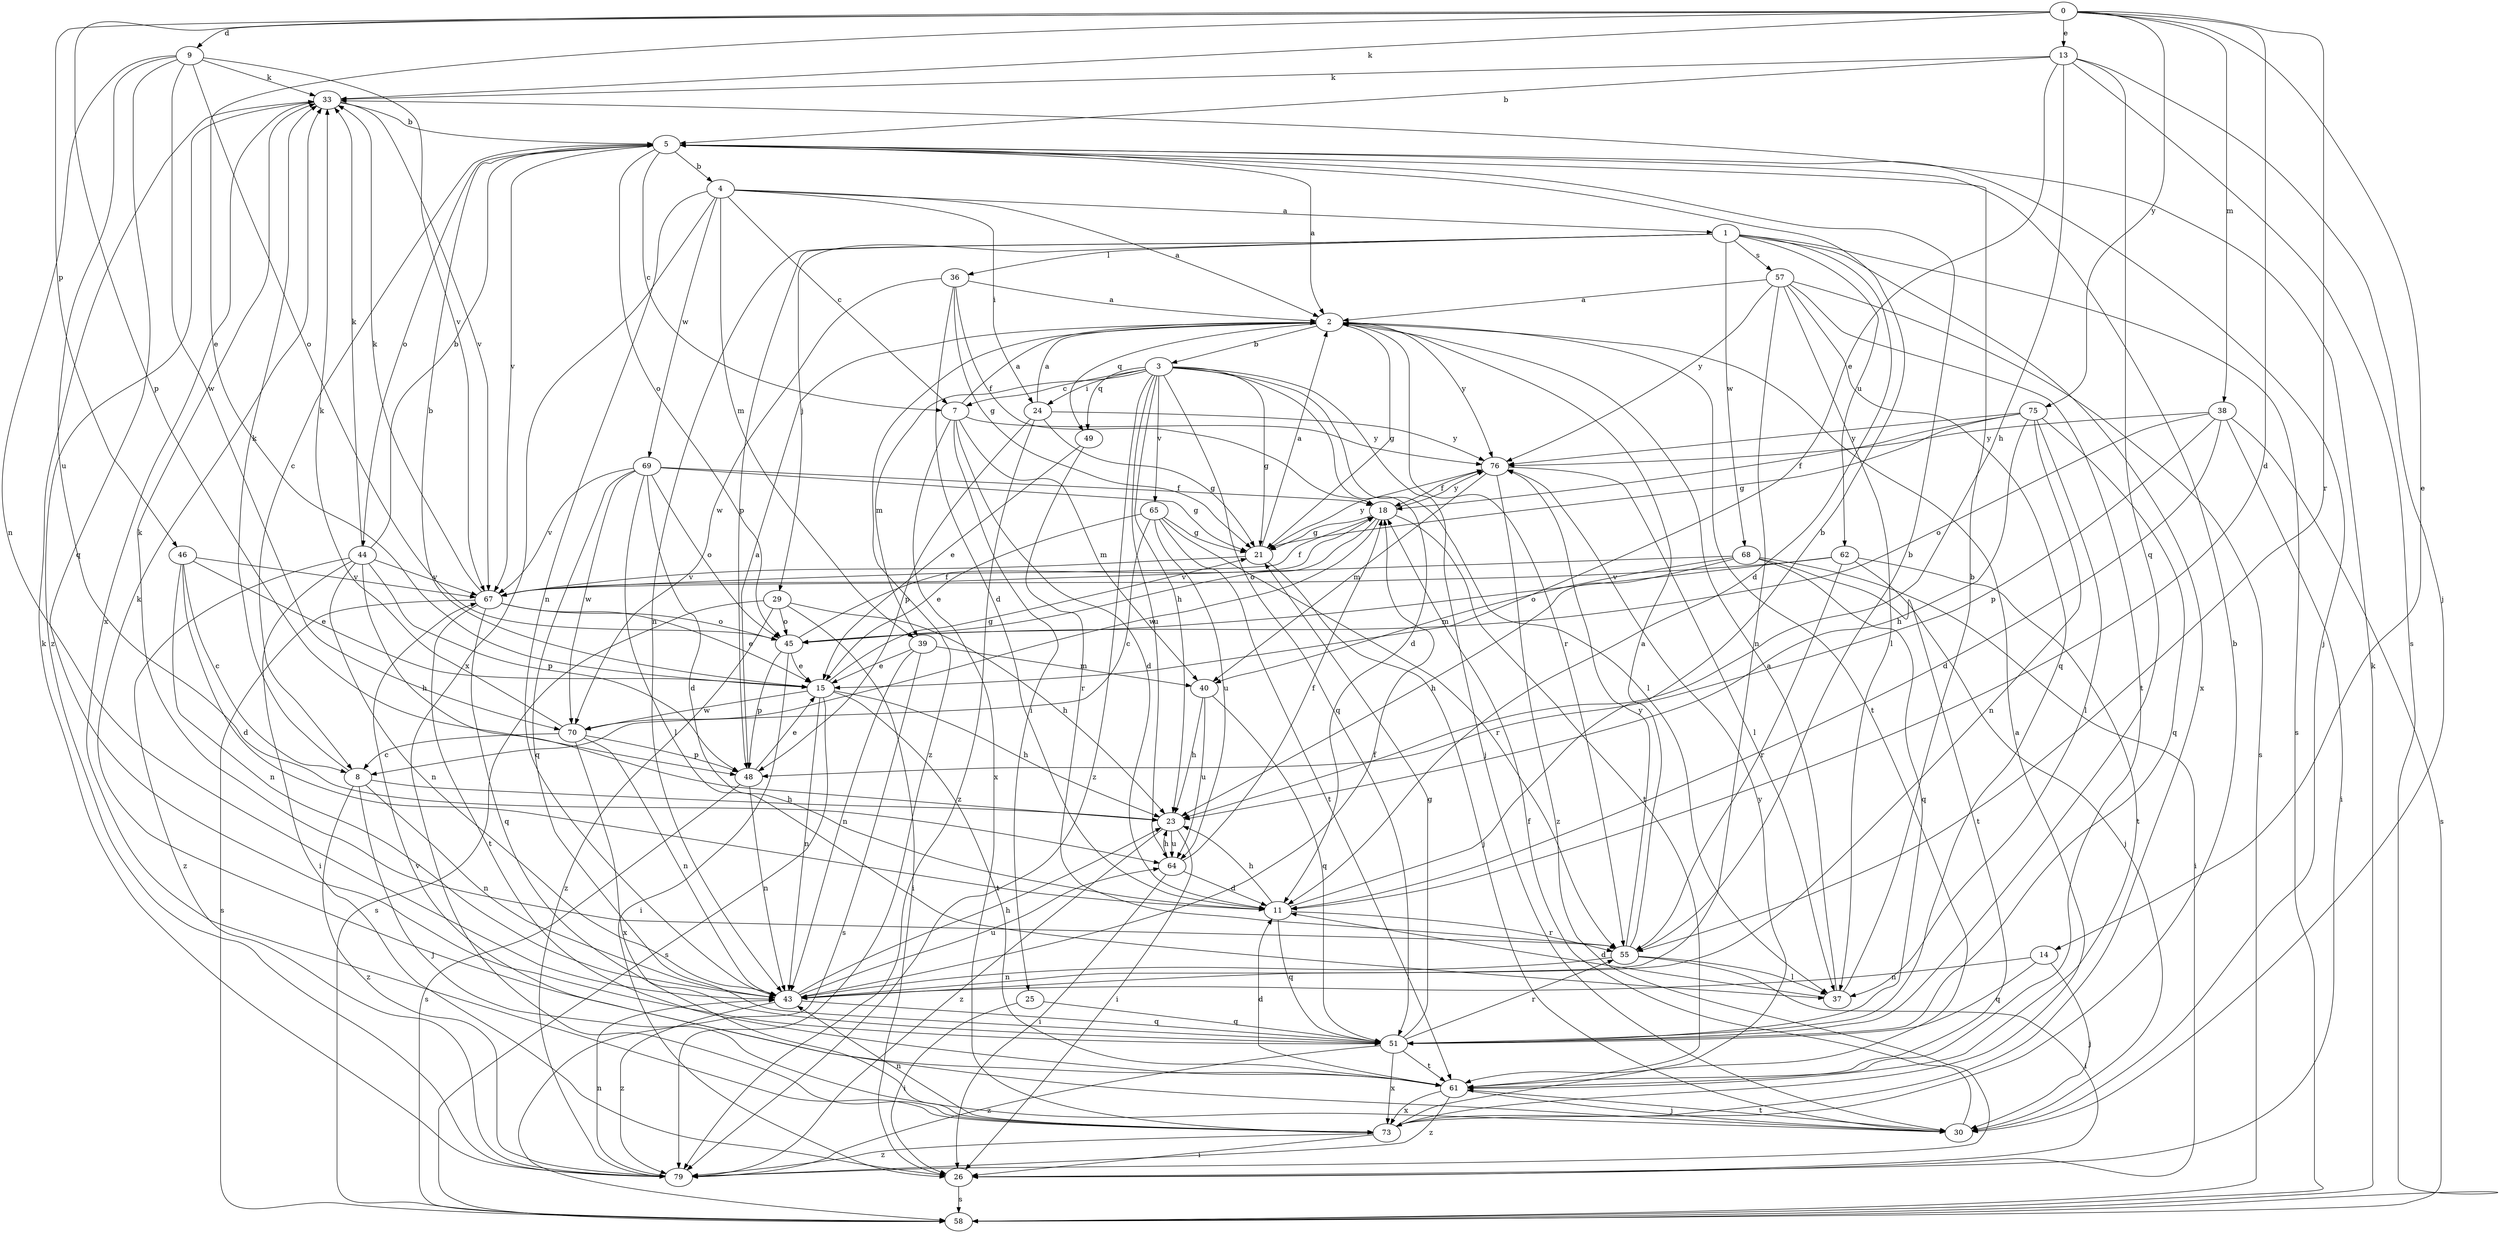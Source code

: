 strict digraph  {
0;
1;
2;
3;
4;
5;
7;
8;
9;
11;
13;
14;
15;
18;
21;
23;
24;
25;
26;
29;
30;
33;
36;
37;
38;
39;
40;
43;
44;
45;
46;
48;
49;
51;
55;
57;
58;
61;
62;
64;
65;
67;
68;
69;
70;
73;
75;
76;
79;
0 -> 9  [label=d];
0 -> 11  [label=d];
0 -> 13  [label=e];
0 -> 14  [label=e];
0 -> 15  [label=e];
0 -> 33  [label=k];
0 -> 38  [label=m];
0 -> 46  [label=p];
0 -> 48  [label=p];
0 -> 55  [label=r];
0 -> 75  [label=y];
1 -> 11  [label=d];
1 -> 29  [label=j];
1 -> 36  [label=l];
1 -> 43  [label=n];
1 -> 48  [label=p];
1 -> 57  [label=s];
1 -> 58  [label=s];
1 -> 62  [label=u];
1 -> 68  [label=w];
1 -> 73  [label=x];
2 -> 3  [label=b];
2 -> 21  [label=g];
2 -> 49  [label=q];
2 -> 55  [label=r];
2 -> 61  [label=t];
2 -> 76  [label=y];
2 -> 79  [label=z];
3 -> 7  [label=c];
3 -> 11  [label=d];
3 -> 21  [label=g];
3 -> 23  [label=h];
3 -> 24  [label=i];
3 -> 30  [label=j];
3 -> 37  [label=l];
3 -> 39  [label=m];
3 -> 49  [label=q];
3 -> 51  [label=q];
3 -> 64  [label=u];
3 -> 65  [label=v];
3 -> 79  [label=z];
4 -> 1  [label=a];
4 -> 2  [label=a];
4 -> 7  [label=c];
4 -> 24  [label=i];
4 -> 39  [label=m];
4 -> 43  [label=n];
4 -> 69  [label=w];
4 -> 73  [label=x];
5 -> 2  [label=a];
5 -> 4  [label=b];
5 -> 7  [label=c];
5 -> 8  [label=c];
5 -> 30  [label=j];
5 -> 44  [label=o];
5 -> 45  [label=o];
5 -> 67  [label=v];
7 -> 2  [label=a];
7 -> 11  [label=d];
7 -> 25  [label=i];
7 -> 40  [label=m];
7 -> 73  [label=x];
7 -> 76  [label=y];
8 -> 23  [label=h];
8 -> 30  [label=j];
8 -> 33  [label=k];
8 -> 43  [label=n];
8 -> 79  [label=z];
9 -> 33  [label=k];
9 -> 43  [label=n];
9 -> 45  [label=o];
9 -> 51  [label=q];
9 -> 64  [label=u];
9 -> 67  [label=v];
9 -> 70  [label=w];
11 -> 5  [label=b];
11 -> 23  [label=h];
11 -> 51  [label=q];
11 -> 55  [label=r];
13 -> 5  [label=b];
13 -> 15  [label=e];
13 -> 23  [label=h];
13 -> 30  [label=j];
13 -> 33  [label=k];
13 -> 51  [label=q];
13 -> 58  [label=s];
14 -> 30  [label=j];
14 -> 43  [label=n];
14 -> 51  [label=q];
15 -> 5  [label=b];
15 -> 21  [label=g];
15 -> 23  [label=h];
15 -> 43  [label=n];
15 -> 58  [label=s];
15 -> 61  [label=t];
15 -> 70  [label=w];
18 -> 21  [label=g];
18 -> 45  [label=o];
18 -> 61  [label=t];
18 -> 70  [label=w];
18 -> 76  [label=y];
21 -> 2  [label=a];
21 -> 30  [label=j];
21 -> 67  [label=v];
21 -> 76  [label=y];
23 -> 26  [label=i];
23 -> 64  [label=u];
23 -> 79  [label=z];
24 -> 2  [label=a];
24 -> 21  [label=g];
24 -> 48  [label=p];
24 -> 76  [label=y];
24 -> 79  [label=z];
25 -> 26  [label=i];
25 -> 51  [label=q];
26 -> 58  [label=s];
29 -> 23  [label=h];
29 -> 26  [label=i];
29 -> 45  [label=o];
29 -> 58  [label=s];
29 -> 79  [label=z];
30 -> 18  [label=f];
30 -> 61  [label=t];
30 -> 67  [label=v];
33 -> 5  [label=b];
33 -> 67  [label=v];
33 -> 73  [label=x];
33 -> 79  [label=z];
36 -> 2  [label=a];
36 -> 11  [label=d];
36 -> 18  [label=f];
36 -> 21  [label=g];
36 -> 70  [label=w];
37 -> 2  [label=a];
37 -> 5  [label=b];
37 -> 11  [label=d];
38 -> 11  [label=d];
38 -> 26  [label=i];
38 -> 45  [label=o];
38 -> 48  [label=p];
38 -> 58  [label=s];
38 -> 76  [label=y];
39 -> 15  [label=e];
39 -> 40  [label=m];
39 -> 43  [label=n];
39 -> 58  [label=s];
40 -> 23  [label=h];
40 -> 51  [label=q];
40 -> 64  [label=u];
43 -> 18  [label=f];
43 -> 23  [label=h];
43 -> 51  [label=q];
43 -> 64  [label=u];
43 -> 79  [label=z];
44 -> 5  [label=b];
44 -> 23  [label=h];
44 -> 26  [label=i];
44 -> 33  [label=k];
44 -> 43  [label=n];
44 -> 48  [label=p];
44 -> 67  [label=v];
44 -> 79  [label=z];
45 -> 15  [label=e];
45 -> 18  [label=f];
45 -> 26  [label=i];
45 -> 48  [label=p];
46 -> 8  [label=c];
46 -> 11  [label=d];
46 -> 15  [label=e];
46 -> 43  [label=n];
46 -> 67  [label=v];
48 -> 2  [label=a];
48 -> 15  [label=e];
48 -> 43  [label=n];
48 -> 58  [label=s];
49 -> 15  [label=e];
49 -> 55  [label=r];
51 -> 21  [label=g];
51 -> 55  [label=r];
51 -> 61  [label=t];
51 -> 73  [label=x];
51 -> 79  [label=z];
55 -> 2  [label=a];
55 -> 5  [label=b];
55 -> 26  [label=i];
55 -> 33  [label=k];
55 -> 37  [label=l];
55 -> 43  [label=n];
55 -> 76  [label=y];
57 -> 2  [label=a];
57 -> 37  [label=l];
57 -> 43  [label=n];
57 -> 51  [label=q];
57 -> 58  [label=s];
57 -> 61  [label=t];
57 -> 76  [label=y];
58 -> 33  [label=k];
61 -> 11  [label=d];
61 -> 30  [label=j];
61 -> 33  [label=k];
61 -> 73  [label=x];
61 -> 79  [label=z];
62 -> 30  [label=j];
62 -> 45  [label=o];
62 -> 55  [label=r];
62 -> 61  [label=t];
62 -> 67  [label=v];
64 -> 11  [label=d];
64 -> 18  [label=f];
64 -> 23  [label=h];
64 -> 26  [label=i];
65 -> 8  [label=c];
65 -> 15  [label=e];
65 -> 21  [label=g];
65 -> 55  [label=r];
65 -> 61  [label=t];
65 -> 64  [label=u];
67 -> 15  [label=e];
67 -> 18  [label=f];
67 -> 33  [label=k];
67 -> 45  [label=o];
67 -> 51  [label=q];
67 -> 58  [label=s];
67 -> 61  [label=t];
68 -> 23  [label=h];
68 -> 26  [label=i];
68 -> 40  [label=m];
68 -> 51  [label=q];
68 -> 61  [label=t];
68 -> 67  [label=v];
69 -> 11  [label=d];
69 -> 18  [label=f];
69 -> 21  [label=g];
69 -> 37  [label=l];
69 -> 45  [label=o];
69 -> 51  [label=q];
69 -> 67  [label=v];
69 -> 70  [label=w];
70 -> 8  [label=c];
70 -> 33  [label=k];
70 -> 43  [label=n];
70 -> 48  [label=p];
70 -> 73  [label=x];
73 -> 2  [label=a];
73 -> 5  [label=b];
73 -> 26  [label=i];
73 -> 43  [label=n];
73 -> 76  [label=y];
73 -> 79  [label=z];
75 -> 18  [label=f];
75 -> 21  [label=g];
75 -> 23  [label=h];
75 -> 37  [label=l];
75 -> 43  [label=n];
75 -> 51  [label=q];
75 -> 76  [label=y];
76 -> 18  [label=f];
76 -> 37  [label=l];
76 -> 40  [label=m];
76 -> 79  [label=z];
79 -> 33  [label=k];
79 -> 43  [label=n];
}
